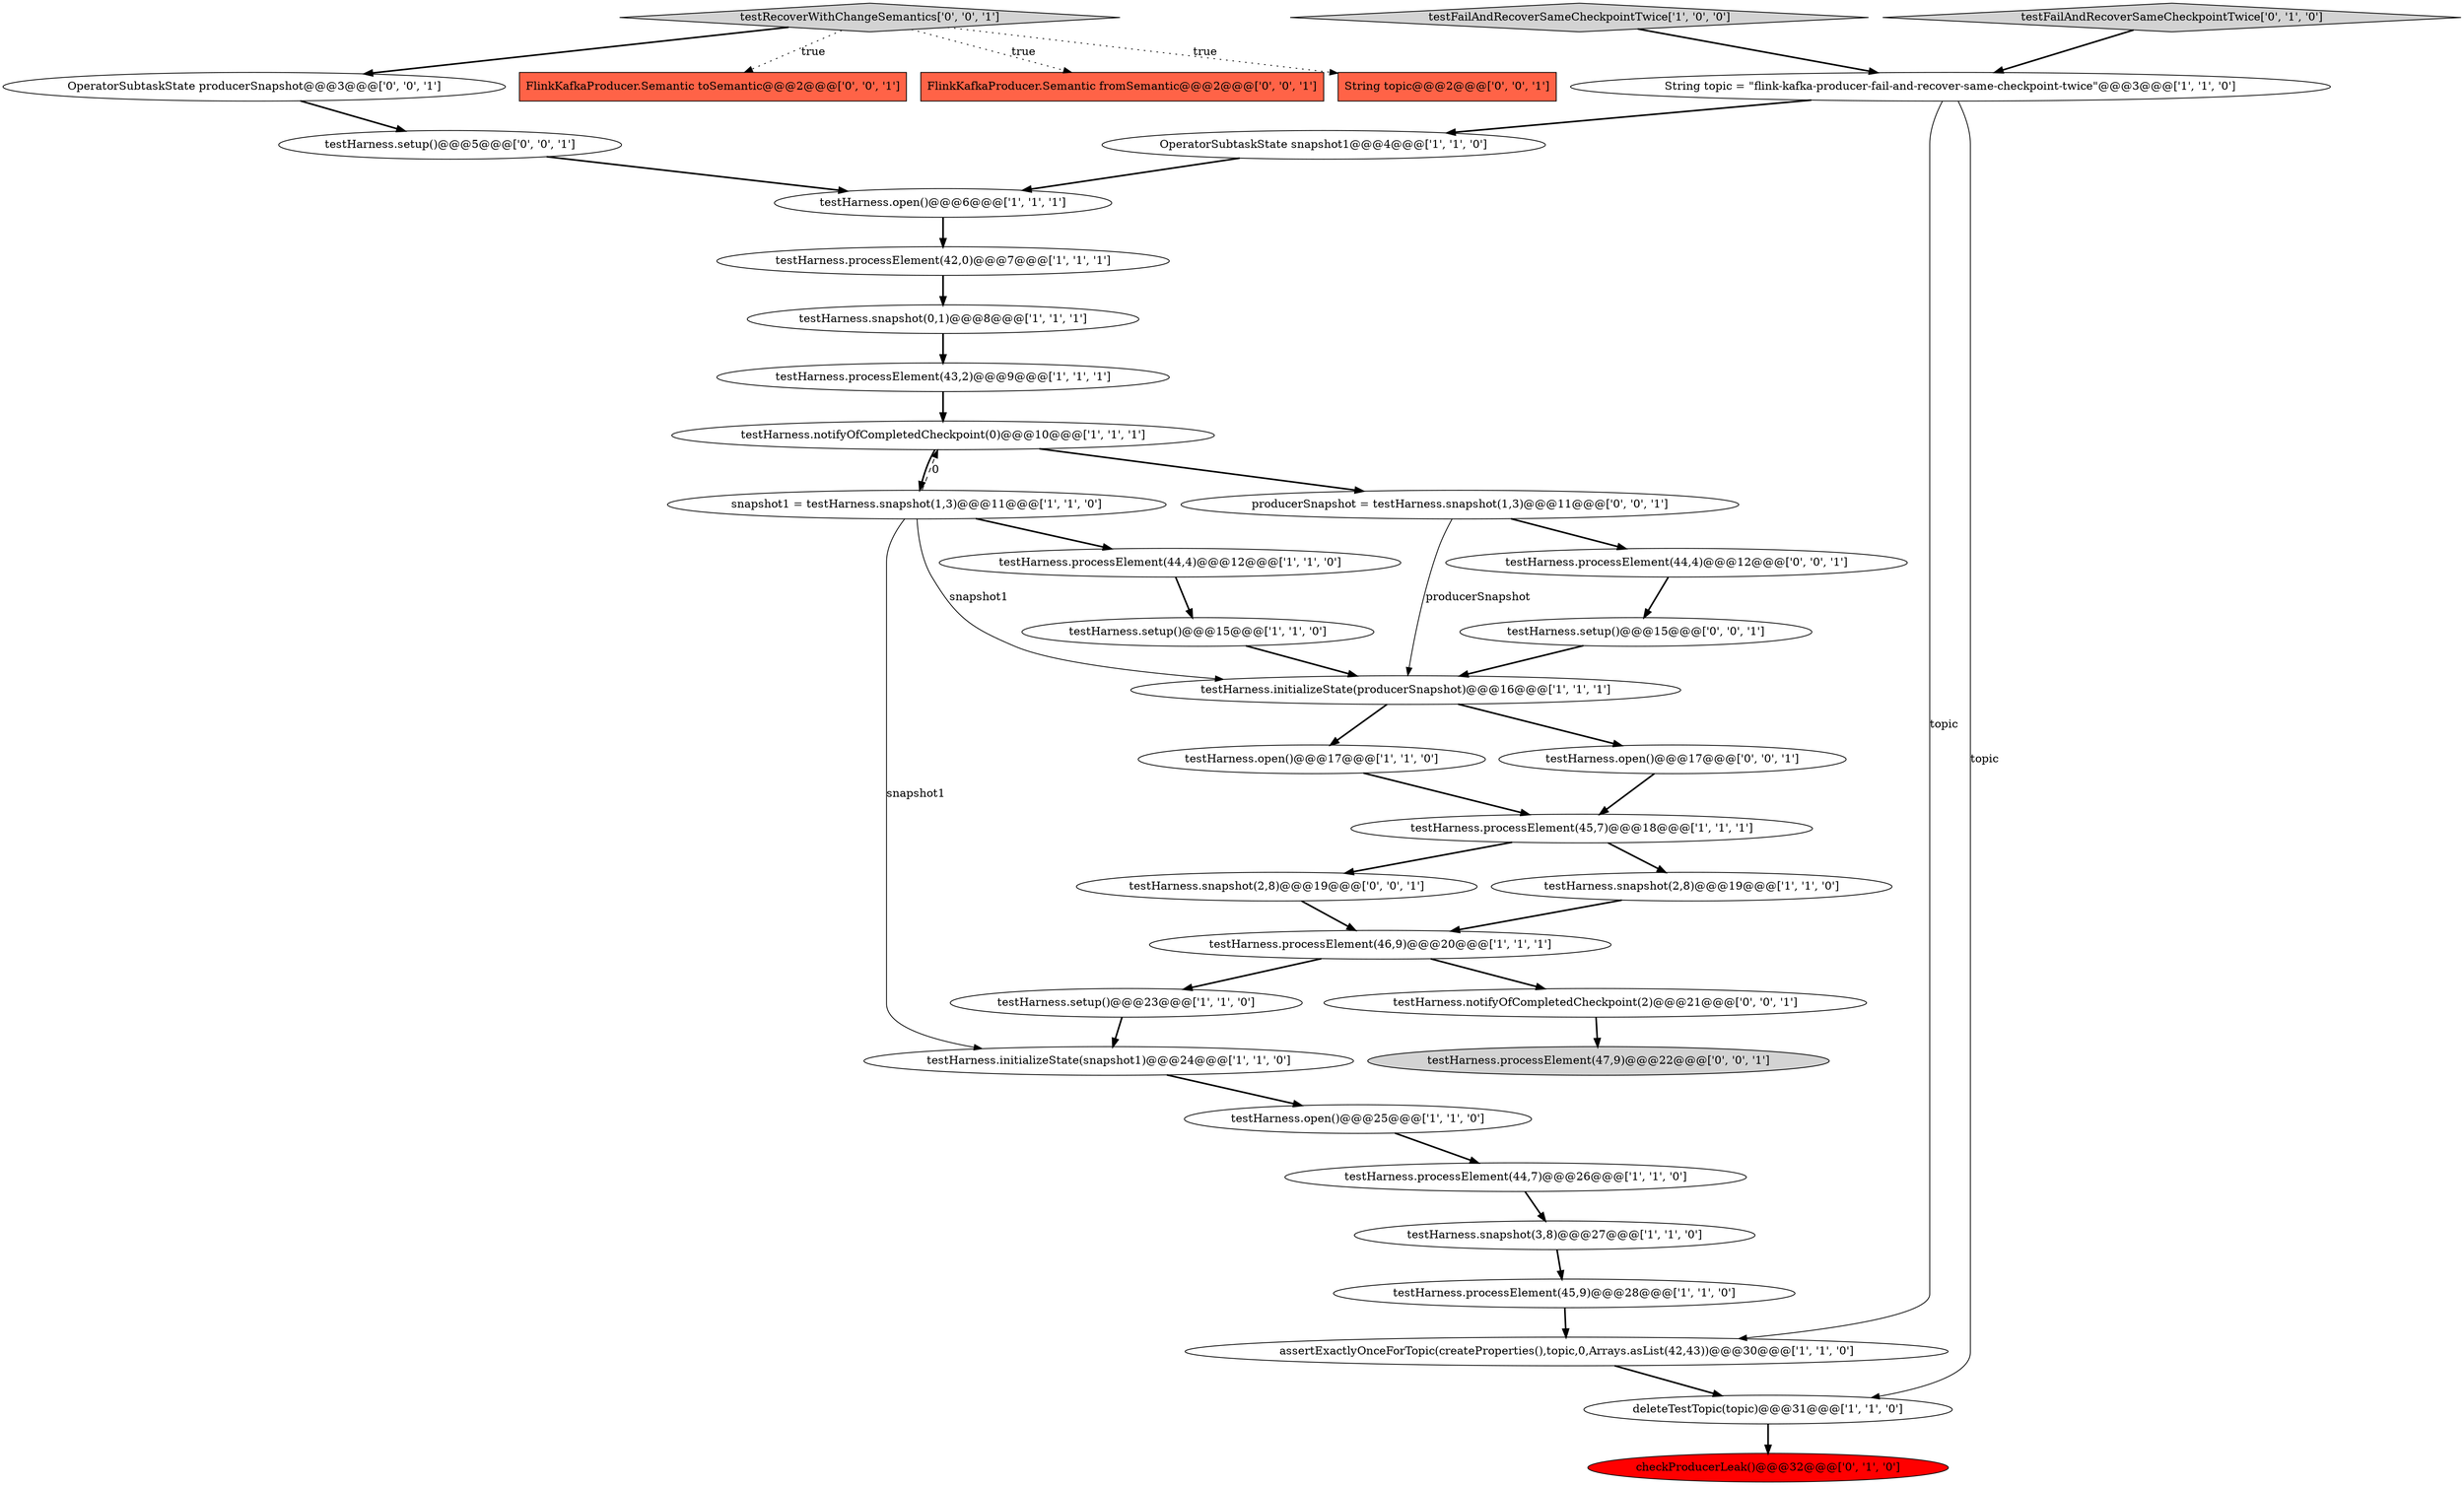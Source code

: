 digraph {
30 [style = filled, label = "producerSnapshot = testHarness.snapshot(1,3)@@@11@@@['0', '0', '1']", fillcolor = white, shape = ellipse image = "AAA0AAABBB3BBB"];
16 [style = filled, label = "testHarness.notifyOfCompletedCheckpoint(0)@@@10@@@['1', '1', '1']", fillcolor = white, shape = ellipse image = "AAA0AAABBB1BBB"];
26 [style = filled, label = "testHarness.setup()@@@5@@@['0', '0', '1']", fillcolor = white, shape = ellipse image = "AAA0AAABBB3BBB"];
20 [style = filled, label = "testHarness.initializeState(snapshot1)@@@24@@@['1', '1', '0']", fillcolor = white, shape = ellipse image = "AAA0AAABBB1BBB"];
27 [style = filled, label = "testHarness.processElement(47,9)@@@22@@@['0', '0', '1']", fillcolor = lightgray, shape = ellipse image = "AAA0AAABBB3BBB"];
4 [style = filled, label = "testHarness.setup()@@@23@@@['1', '1', '0']", fillcolor = white, shape = ellipse image = "AAA0AAABBB1BBB"];
17 [style = filled, label = "testHarness.processElement(45,9)@@@28@@@['1', '1', '0']", fillcolor = white, shape = ellipse image = "AAA0AAABBB1BBB"];
28 [style = filled, label = "OperatorSubtaskState producerSnapshot@@@3@@@['0', '0', '1']", fillcolor = white, shape = ellipse image = "AAA0AAABBB3BBB"];
9 [style = filled, label = "testHarness.processElement(43,2)@@@9@@@['1', '1', '1']", fillcolor = white, shape = ellipse image = "AAA0AAABBB1BBB"];
36 [style = filled, label = "testHarness.open()@@@17@@@['0', '0', '1']", fillcolor = white, shape = ellipse image = "AAA0AAABBB3BBB"];
11 [style = filled, label = "testHarness.setup()@@@15@@@['1', '1', '0']", fillcolor = white, shape = ellipse image = "AAA0AAABBB1BBB"];
10 [style = filled, label = "testHarness.snapshot(0,1)@@@8@@@['1', '1', '1']", fillcolor = white, shape = ellipse image = "AAA0AAABBB1BBB"];
8 [style = filled, label = "testHarness.processElement(44,7)@@@26@@@['1', '1', '0']", fillcolor = white, shape = ellipse image = "AAA0AAABBB1BBB"];
12 [style = filled, label = "deleteTestTopic(topic)@@@31@@@['1', '1', '0']", fillcolor = white, shape = ellipse image = "AAA0AAABBB1BBB"];
29 [style = filled, label = "String topic@@@2@@@['0', '0', '1']", fillcolor = tomato, shape = box image = "AAA0AAABBB3BBB"];
23 [style = filled, label = "testHarness.initializeState(producerSnapshot)@@@16@@@['1', '1', '1']", fillcolor = white, shape = ellipse image = "AAA0AAABBB1BBB"];
2 [style = filled, label = "testFailAndRecoverSameCheckpointTwice['1', '0', '0']", fillcolor = lightgray, shape = diamond image = "AAA0AAABBB1BBB"];
19 [style = filled, label = "testHarness.snapshot(2,8)@@@19@@@['1', '1', '0']", fillcolor = white, shape = ellipse image = "AAA0AAABBB1BBB"];
13 [style = filled, label = "testHarness.open()@@@6@@@['1', '1', '1']", fillcolor = white, shape = ellipse image = "AAA0AAABBB1BBB"];
0 [style = filled, label = "testHarness.open()@@@25@@@['1', '1', '0']", fillcolor = white, shape = ellipse image = "AAA0AAABBB1BBB"];
1 [style = filled, label = "testHarness.open()@@@17@@@['1', '1', '0']", fillcolor = white, shape = ellipse image = "AAA0AAABBB1BBB"];
6 [style = filled, label = "testHarness.processElement(42,0)@@@7@@@['1', '1', '1']", fillcolor = white, shape = ellipse image = "AAA0AAABBB1BBB"];
22 [style = filled, label = "assertExactlyOnceForTopic(createProperties(),topic,0,Arrays.asList(42,43))@@@30@@@['1', '1', '0']", fillcolor = white, shape = ellipse image = "AAA0AAABBB1BBB"];
25 [style = filled, label = "testFailAndRecoverSameCheckpointTwice['0', '1', '0']", fillcolor = lightgray, shape = diamond image = "AAA0AAABBB2BBB"];
35 [style = filled, label = "testHarness.setup()@@@15@@@['0', '0', '1']", fillcolor = white, shape = ellipse image = "AAA0AAABBB3BBB"];
5 [style = filled, label = "snapshot1 = testHarness.snapshot(1,3)@@@11@@@['1', '1', '0']", fillcolor = white, shape = ellipse image = "AAA0AAABBB1BBB"];
37 [style = filled, label = "testHarness.snapshot(2,8)@@@19@@@['0', '0', '1']", fillcolor = white, shape = ellipse image = "AAA0AAABBB3BBB"];
3 [style = filled, label = "testHarness.processElement(46,9)@@@20@@@['1', '1', '1']", fillcolor = white, shape = ellipse image = "AAA0AAABBB1BBB"];
33 [style = filled, label = "testRecoverWithChangeSemantics['0', '0', '1']", fillcolor = lightgray, shape = diamond image = "AAA0AAABBB3BBB"];
32 [style = filled, label = "FlinkKafkaProducer.Semantic toSemantic@@@2@@@['0', '0', '1']", fillcolor = tomato, shape = box image = "AAA0AAABBB3BBB"];
14 [style = filled, label = "testHarness.snapshot(3,8)@@@27@@@['1', '1', '0']", fillcolor = white, shape = ellipse image = "AAA0AAABBB1BBB"];
34 [style = filled, label = "testHarness.notifyOfCompletedCheckpoint(2)@@@21@@@['0', '0', '1']", fillcolor = white, shape = ellipse image = "AAA0AAABBB3BBB"];
31 [style = filled, label = "FlinkKafkaProducer.Semantic fromSemantic@@@2@@@['0', '0', '1']", fillcolor = tomato, shape = box image = "AAA0AAABBB3BBB"];
7 [style = filled, label = "testHarness.processElement(44,4)@@@12@@@['1', '1', '0']", fillcolor = white, shape = ellipse image = "AAA0AAABBB1BBB"];
15 [style = filled, label = "testHarness.processElement(45,7)@@@18@@@['1', '1', '1']", fillcolor = white, shape = ellipse image = "AAA0AAABBB1BBB"];
21 [style = filled, label = "OperatorSubtaskState snapshot1@@@4@@@['1', '1', '0']", fillcolor = white, shape = ellipse image = "AAA0AAABBB1BBB"];
24 [style = filled, label = "checkProducerLeak()@@@32@@@['0', '1', '0']", fillcolor = red, shape = ellipse image = "AAA1AAABBB2BBB"];
18 [style = filled, label = "String topic = \"flink-kafka-producer-fail-and-recover-same-checkpoint-twice\"@@@3@@@['1', '1', '0']", fillcolor = white, shape = ellipse image = "AAA0AAABBB1BBB"];
38 [style = filled, label = "testHarness.processElement(44,4)@@@12@@@['0', '0', '1']", fillcolor = white, shape = ellipse image = "AAA0AAABBB3BBB"];
30->38 [style = bold, label=""];
7->11 [style = bold, label=""];
30->23 [style = solid, label="producerSnapshot"];
33->32 [style = dotted, label="true"];
5->20 [style = solid, label="snapshot1"];
1->15 [style = bold, label=""];
33->28 [style = bold, label=""];
20->0 [style = bold, label=""];
36->15 [style = bold, label=""];
25->18 [style = bold, label=""];
5->23 [style = solid, label="snapshot1"];
8->14 [style = bold, label=""];
2->18 [style = bold, label=""];
14->17 [style = bold, label=""];
28->26 [style = bold, label=""];
12->24 [style = bold, label=""];
15->19 [style = bold, label=""];
17->22 [style = bold, label=""];
3->4 [style = bold, label=""];
9->16 [style = bold, label=""];
26->13 [style = bold, label=""];
37->3 [style = bold, label=""];
3->34 [style = bold, label=""];
5->16 [style = dashed, label="0"];
35->23 [style = bold, label=""];
22->12 [style = bold, label=""];
6->10 [style = bold, label=""];
16->30 [style = bold, label=""];
4->20 [style = bold, label=""];
0->8 [style = bold, label=""];
33->29 [style = dotted, label="true"];
16->5 [style = bold, label=""];
23->1 [style = bold, label=""];
18->12 [style = solid, label="topic"];
5->7 [style = bold, label=""];
23->36 [style = bold, label=""];
10->9 [style = bold, label=""];
18->22 [style = solid, label="topic"];
18->21 [style = bold, label=""];
13->6 [style = bold, label=""];
38->35 [style = bold, label=""];
15->37 [style = bold, label=""];
11->23 [style = bold, label=""];
19->3 [style = bold, label=""];
21->13 [style = bold, label=""];
34->27 [style = bold, label=""];
33->31 [style = dotted, label="true"];
}
